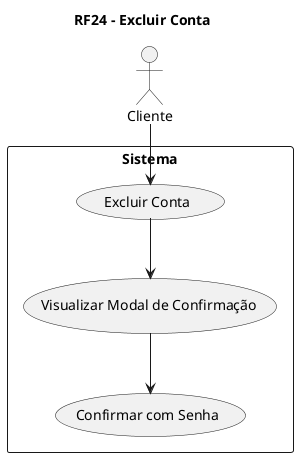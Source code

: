 @startuml
title RF24 - Excluir Conta

actor "Cliente" as Cliente

rectangle "Sistema" {
  Cliente --> (Excluir Conta)
  (Excluir Conta) --> (Visualizar Modal de Confirmação)
  (Visualizar Modal de Confirmação) --> (Confirmar com Senha)

}

@enduml
